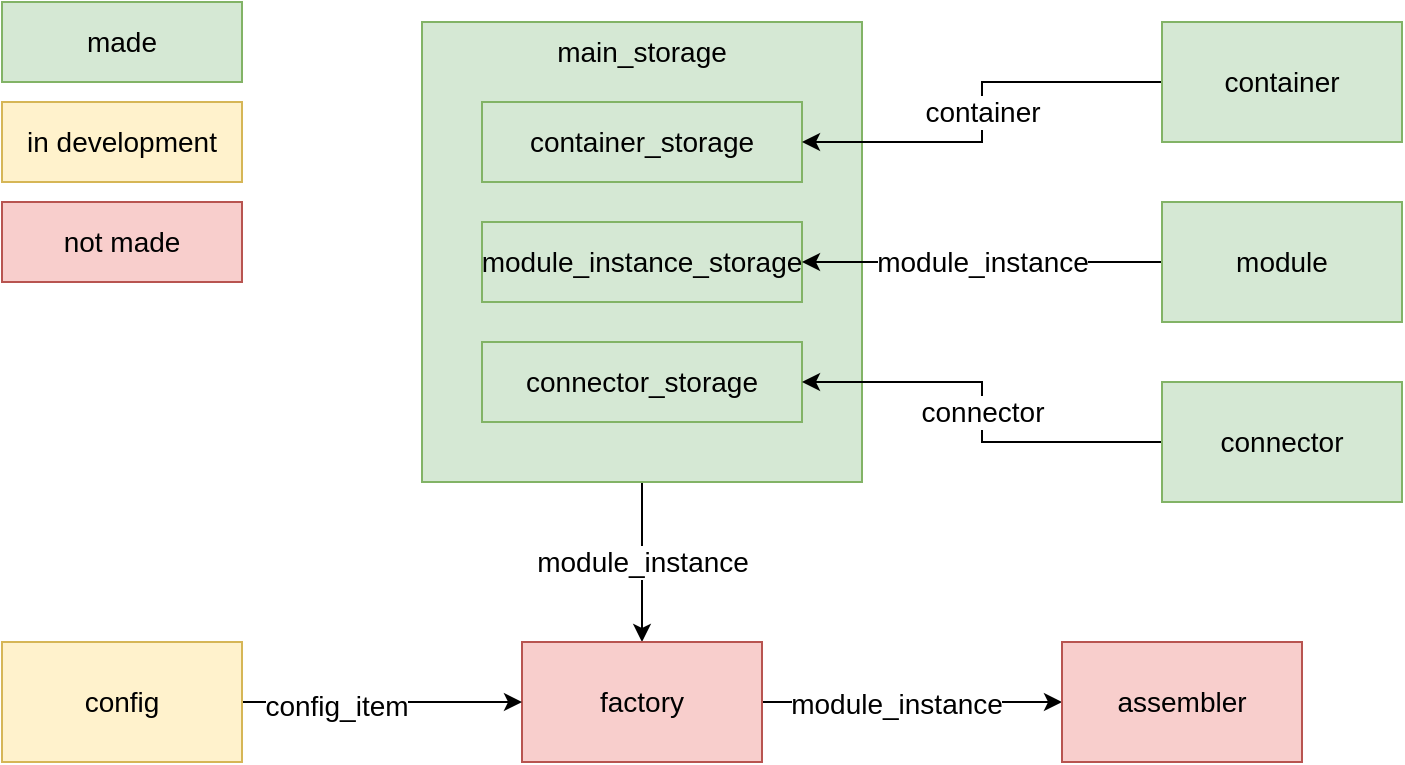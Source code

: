 <mxfile version="13.7.3" type="github">
  <diagram id="dqWKIGA771LB80A9UhS8" name="Page-1">
    <mxGraphModel dx="1634" dy="456" grid="1" gridSize="10" guides="1" tooltips="1" connect="1" arrows="1" fold="1" page="1" pageScale="1" pageWidth="850" pageHeight="1100" math="0" shadow="0">
      <root>
        <mxCell id="0" />
        <mxCell id="1" parent="0" />
        <mxCell id="SB6s30BU1Trxl03uCjYO-21" value="module_instance" style="edgeStyle=orthogonalEdgeStyle;rounded=0;orthogonalLoop=1;jettySize=auto;html=1;exitX=0.5;exitY=1;exitDx=0;exitDy=0;entryX=0.5;entryY=0;entryDx=0;entryDy=0;align=center;fontSize=14;" parent="1" source="SB6s30BU1Trxl03uCjYO-1" target="SB6s30BU1Trxl03uCjYO-14" edge="1">
          <mxGeometry relative="1" as="geometry" />
        </mxCell>
        <mxCell id="SB6s30BU1Trxl03uCjYO-1" value="main_storage" style="rounded=0;whiteSpace=wrap;html=1;align=center;verticalAlign=top;fontSize=14;fillColor=#d5e8d4;strokeColor=#82b366;" parent="1" vertex="1">
          <mxGeometry x="170" y="540" width="220" height="230" as="geometry" />
        </mxCell>
        <mxCell id="SB6s30BU1Trxl03uCjYO-2" value="container_storage" style="rounded=0;whiteSpace=wrap;html=1;align=center;fontSize=14;fillColor=#d5e8d4;strokeColor=#82b366;" parent="1" vertex="1">
          <mxGeometry x="200" y="580" width="160" height="40" as="geometry" />
        </mxCell>
        <mxCell id="SB6s30BU1Trxl03uCjYO-3" value="module_instance_storage" style="rounded=0;whiteSpace=wrap;html=1;align=center;fontSize=14;fillColor=#d5e8d4;strokeColor=#82b366;" parent="1" vertex="1">
          <mxGeometry x="200" y="640" width="160" height="40" as="geometry" />
        </mxCell>
        <mxCell id="SB6s30BU1Trxl03uCjYO-4" value="connector_storage" style="rounded=0;whiteSpace=wrap;html=1;align=center;fontSize=14;fillColor=#d5e8d4;strokeColor=#82b366;" parent="1" vertex="1">
          <mxGeometry x="200" y="700" width="160" height="40" as="geometry" />
        </mxCell>
        <mxCell id="SB6s30BU1Trxl03uCjYO-11" value="container" style="edgeStyle=orthogonalEdgeStyle;rounded=0;orthogonalLoop=1;jettySize=auto;html=1;entryX=1;entryY=0.5;entryDx=0;entryDy=0;align=center;fontSize=14;" parent="1" source="SB6s30BU1Trxl03uCjYO-7" target="SB6s30BU1Trxl03uCjYO-2" edge="1">
          <mxGeometry relative="1" as="geometry" />
        </mxCell>
        <mxCell id="SB6s30BU1Trxl03uCjYO-7" value="container" style="rounded=0;whiteSpace=wrap;html=1;align=center;fontSize=14;fillColor=#d5e8d4;strokeColor=#82b366;" parent="1" vertex="1">
          <mxGeometry x="540" y="540" width="120" height="60" as="geometry" />
        </mxCell>
        <mxCell id="SB6s30BU1Trxl03uCjYO-12" value="module_instance" style="edgeStyle=orthogonalEdgeStyle;rounded=0;orthogonalLoop=1;jettySize=auto;html=1;exitX=0;exitY=0.5;exitDx=0;exitDy=0;entryX=1;entryY=0.5;entryDx=0;entryDy=0;align=center;fontSize=14;" parent="1" source="SB6s30BU1Trxl03uCjYO-8" target="SB6s30BU1Trxl03uCjYO-3" edge="1">
          <mxGeometry relative="1" as="geometry" />
        </mxCell>
        <mxCell id="SB6s30BU1Trxl03uCjYO-8" value="module" style="rounded=0;whiteSpace=wrap;html=1;align=center;fontSize=14;fillColor=#d5e8d4;strokeColor=#82b366;" parent="1" vertex="1">
          <mxGeometry x="540" y="630" width="120" height="60" as="geometry" />
        </mxCell>
        <mxCell id="SB6s30BU1Trxl03uCjYO-13" value="connector" style="edgeStyle=orthogonalEdgeStyle;rounded=0;orthogonalLoop=1;jettySize=auto;html=1;exitX=0;exitY=0.5;exitDx=0;exitDy=0;entryX=1;entryY=0.5;entryDx=0;entryDy=0;align=center;fontSize=14;" parent="1" source="SB6s30BU1Trxl03uCjYO-9" target="SB6s30BU1Trxl03uCjYO-4" edge="1">
          <mxGeometry relative="1" as="geometry" />
        </mxCell>
        <mxCell id="SB6s30BU1Trxl03uCjYO-9" value="connector" style="rounded=0;whiteSpace=wrap;html=1;align=center;fontSize=14;fillColor=#d5e8d4;strokeColor=#82b366;" parent="1" vertex="1">
          <mxGeometry x="540" y="720" width="120" height="60" as="geometry" />
        </mxCell>
        <mxCell id="SB6s30BU1Trxl03uCjYO-18" style="edgeStyle=orthogonalEdgeStyle;rounded=0;orthogonalLoop=1;jettySize=auto;html=1;exitX=1;exitY=0.5;exitDx=0;exitDy=0;entryX=0;entryY=0.5;entryDx=0;entryDy=0;align=center;fontSize=14;" parent="1" source="SB6s30BU1Trxl03uCjYO-14" target="SB6s30BU1Trxl03uCjYO-15" edge="1">
          <mxGeometry relative="1" as="geometry" />
        </mxCell>
        <mxCell id="SB6s30BU1Trxl03uCjYO-19" value="module_instance" style="edgeLabel;html=1;align=center;verticalAlign=middle;resizable=0;points=[];fontSize=14;" parent="SB6s30BU1Trxl03uCjYO-18" vertex="1" connectable="0">
          <mxGeometry x="-0.114" y="-1" relative="1" as="geometry">
            <mxPoint as="offset" />
          </mxGeometry>
        </mxCell>
        <mxCell id="SB6s30BU1Trxl03uCjYO-14" value="factory" style="rounded=0;whiteSpace=wrap;html=1;align=center;fontSize=14;fillColor=#f8cecc;strokeColor=#b85450;" parent="1" vertex="1">
          <mxGeometry x="220" y="850" width="120" height="60" as="geometry" />
        </mxCell>
        <mxCell id="SB6s30BU1Trxl03uCjYO-15" value="&lt;div style=&quot;font-size: 14px;&quot;&gt;assembler&lt;/div&gt;" style="rounded=0;whiteSpace=wrap;html=1;align=center;fontSize=14;fillColor=#f8cecc;strokeColor=#b85450;" parent="1" vertex="1">
          <mxGeometry x="490" y="850" width="120" height="60" as="geometry" />
        </mxCell>
        <mxCell id="SB6s30BU1Trxl03uCjYO-17" style="edgeStyle=orthogonalEdgeStyle;rounded=0;orthogonalLoop=1;jettySize=auto;html=1;exitX=1;exitY=0.5;exitDx=0;exitDy=0;entryX=0;entryY=0.5;entryDx=0;entryDy=0;align=center;fontSize=14;" parent="1" source="SB6s30BU1Trxl03uCjYO-16" target="SB6s30BU1Trxl03uCjYO-14" edge="1">
          <mxGeometry relative="1" as="geometry" />
        </mxCell>
        <mxCell id="SB6s30BU1Trxl03uCjYO-20" value="config_item" style="edgeLabel;html=1;align=center;verticalAlign=middle;resizable=0;points=[];fontSize=14;" parent="SB6s30BU1Trxl03uCjYO-17" vertex="1" connectable="0">
          <mxGeometry x="-0.339" y="-2" relative="1" as="geometry">
            <mxPoint as="offset" />
          </mxGeometry>
        </mxCell>
        <mxCell id="SB6s30BU1Trxl03uCjYO-16" value="config" style="rounded=0;whiteSpace=wrap;html=1;align=center;fontSize=14;fillColor=#fff2cc;strokeColor=#d6b656;" parent="1" vertex="1">
          <mxGeometry x="-40" y="850" width="120" height="60" as="geometry" />
        </mxCell>
        <mxCell id="_usljhq6wRxoL25zhfBR-1" value="made" style="rounded=0;whiteSpace=wrap;html=1;fontSize=14;fillColor=#d5e8d4;strokeColor=#82b366;" vertex="1" parent="1">
          <mxGeometry x="-40" y="530" width="120" height="40" as="geometry" />
        </mxCell>
        <mxCell id="_usljhq6wRxoL25zhfBR-2" value="in development" style="rounded=0;whiteSpace=wrap;html=1;fontSize=14;fillColor=#fff2cc;strokeColor=#d6b656;" vertex="1" parent="1">
          <mxGeometry x="-40" y="580" width="120" height="40" as="geometry" />
        </mxCell>
        <mxCell id="_usljhq6wRxoL25zhfBR-3" value="not made" style="rounded=0;whiteSpace=wrap;html=1;fontSize=14;fillColor=#f8cecc;strokeColor=#b85450;" vertex="1" parent="1">
          <mxGeometry x="-40" y="630" width="120" height="40" as="geometry" />
        </mxCell>
      </root>
    </mxGraphModel>
  </diagram>
</mxfile>
